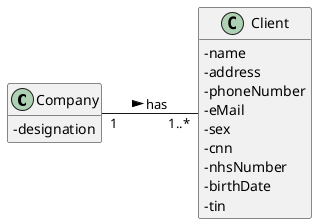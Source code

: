 @startuml
skinparam classAttributeIconSize 0
hide methods
left to right direction

class Company {
  -designation
}

class Client {  
  -name
  -address
  -phoneNumber
  -eMail
  -sex
  -cnn
  -nhsNumber
  -birthDate
  -tin
}

Company "1" -- "1..*" Client : has >
@enduml